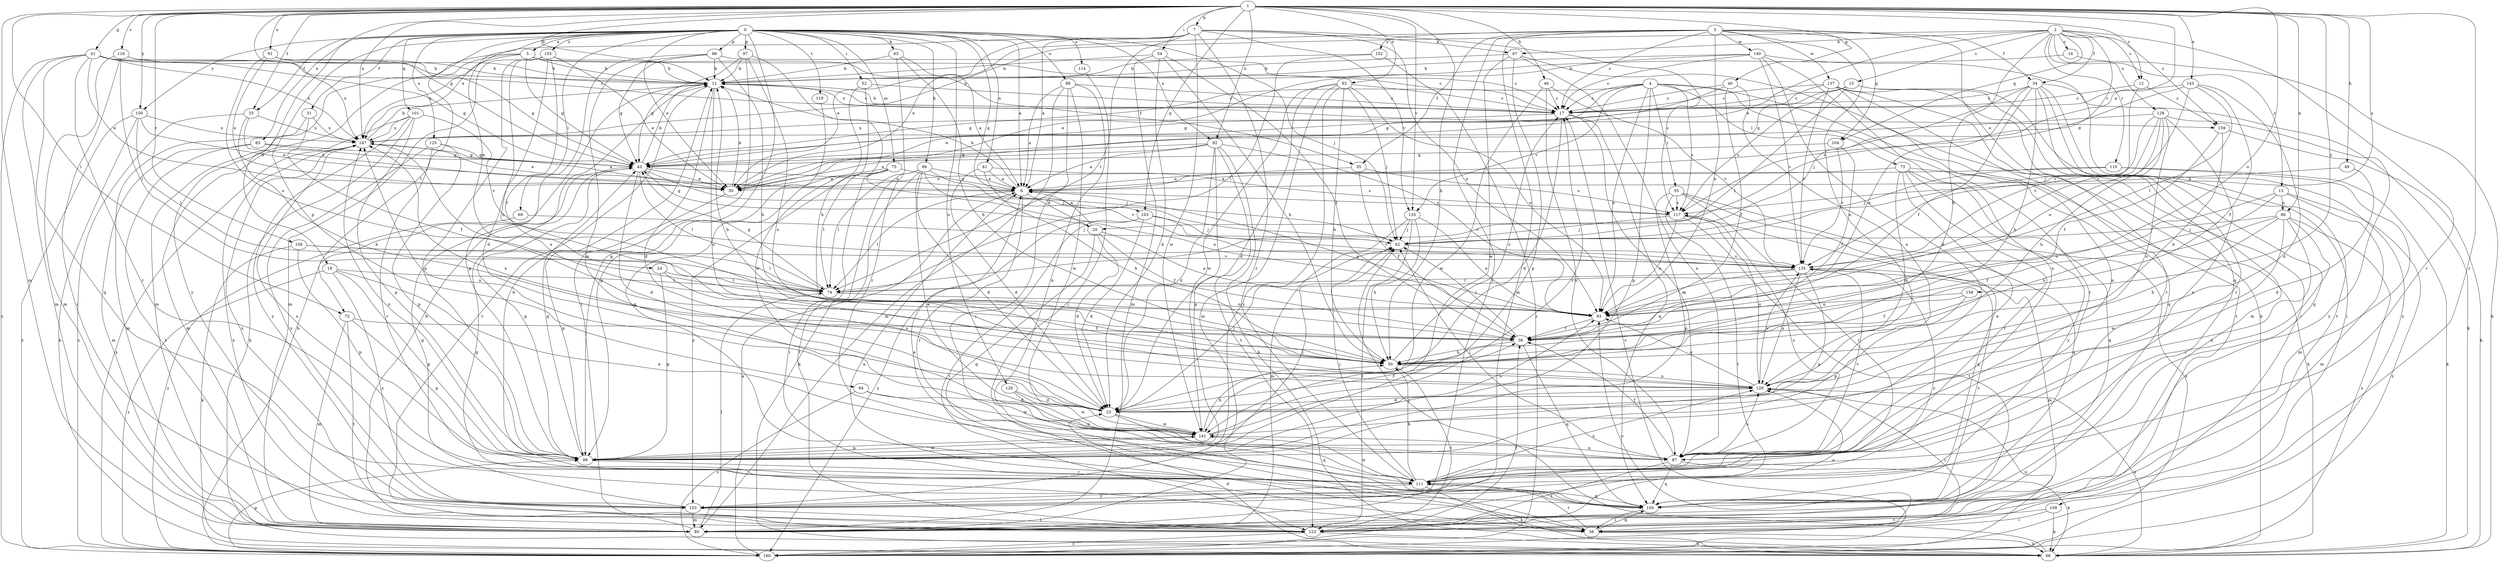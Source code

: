 strict digraph  {
0;
1;
2;
3;
4;
5;
6;
7;
11;
12;
13;
14;
15;
17;
18;
20;
23;
24;
30;
31;
33;
34;
35;
36;
40;
41;
43;
46;
49;
50;
52;
54;
55;
56;
62;
63;
66;
67;
68;
69;
72;
73;
74;
75;
80;
81;
82;
83;
86;
87;
88;
91;
92;
93;
94;
96;
97;
99;
101;
103;
104;
105;
108;
109;
110;
111;
114;
116;
117;
119;
123;
125;
126;
128;
129;
133;
135;
137;
140;
141;
143;
147;
150;
152;
153;
155;
158;
159;
160;
0 -> 5  [label=a];
0 -> 6  [label=a];
0 -> 18  [label=d];
0 -> 24  [label=e];
0 -> 30  [label=e];
0 -> 31  [label=f];
0 -> 33  [label=f];
0 -> 52  [label=i];
0 -> 62  [label=j];
0 -> 63  [label=k];
0 -> 66  [label=k];
0 -> 69  [label=l];
0 -> 72  [label=l];
0 -> 75  [label=m];
0 -> 81  [label=n];
0 -> 82  [label=n];
0 -> 88  [label=o];
0 -> 94  [label=p];
0 -> 96  [label=p];
0 -> 97  [label=p];
0 -> 99  [label=p];
0 -> 101  [label=q];
0 -> 103  [label=q];
0 -> 114  [label=s];
0 -> 119  [label=t];
0 -> 125  [label=u];
0 -> 126  [label=u];
0 -> 150  [label=y];
0 -> 155  [label=z];
1 -> 6  [label=a];
1 -> 7  [label=b];
1 -> 11  [label=b];
1 -> 12  [label=c];
1 -> 33  [label=f];
1 -> 40  [label=g];
1 -> 41  [label=g];
1 -> 43  [label=g];
1 -> 46  [label=h];
1 -> 49  [label=h];
1 -> 50  [label=h];
1 -> 54  [label=i];
1 -> 72  [label=l];
1 -> 80  [label=m];
1 -> 82  [label=n];
1 -> 83  [label=n];
1 -> 86  [label=n];
1 -> 91  [label=o];
1 -> 92  [label=o];
1 -> 93  [label=o];
1 -> 103  [label=q];
1 -> 108  [label=r];
1 -> 109  [label=r];
1 -> 116  [label=s];
1 -> 117  [label=s];
1 -> 133  [label=v];
1 -> 143  [label=x];
1 -> 147  [label=x];
1 -> 150  [label=y];
1 -> 158  [label=z];
2 -> 12  [label=c];
2 -> 13  [label=c];
2 -> 14  [label=c];
2 -> 15  [label=c];
2 -> 20  [label=d];
2 -> 30  [label=e];
2 -> 34  [label=f];
2 -> 50  [label=h];
2 -> 67  [label=k];
2 -> 104  [label=q];
2 -> 110  [label=r];
2 -> 111  [label=r];
2 -> 128  [label=u];
2 -> 147  [label=x];
2 -> 159  [label=z];
3 -> 17  [label=c];
3 -> 30  [label=e];
3 -> 34  [label=f];
3 -> 35  [label=f];
3 -> 80  [label=m];
3 -> 93  [label=o];
3 -> 104  [label=q];
3 -> 105  [label=q];
3 -> 129  [label=u];
3 -> 137  [label=w];
3 -> 140  [label=w];
3 -> 152  [label=y];
3 -> 153  [label=y];
4 -> 17  [label=c];
4 -> 30  [label=e];
4 -> 43  [label=g];
4 -> 55  [label=i];
4 -> 73  [label=l];
4 -> 93  [label=o];
4 -> 99  [label=p];
4 -> 105  [label=q];
4 -> 111  [label=r];
4 -> 117  [label=s];
4 -> 133  [label=v];
5 -> 11  [label=b];
5 -> 17  [label=c];
5 -> 35  [label=f];
5 -> 43  [label=g];
5 -> 80  [label=m];
5 -> 147  [label=x];
5 -> 153  [label=y];
6 -> 11  [label=b];
6 -> 20  [label=d];
6 -> 74  [label=l];
6 -> 111  [label=r];
6 -> 117  [label=s];
7 -> 6  [label=a];
7 -> 30  [label=e];
7 -> 67  [label=k];
7 -> 74  [label=l];
7 -> 93  [label=o];
7 -> 111  [label=r];
7 -> 117  [label=s];
7 -> 133  [label=v];
7 -> 141  [label=w];
7 -> 147  [label=x];
11 -> 17  [label=c];
11 -> 23  [label=d];
11 -> 123  [label=t];
11 -> 129  [label=u];
11 -> 159  [label=z];
12 -> 17  [label=c];
12 -> 135  [label=v];
12 -> 159  [label=z];
13 -> 50  [label=h];
13 -> 80  [label=m];
13 -> 86  [label=n];
13 -> 93  [label=o];
13 -> 160  [label=z];
14 -> 11  [label=b];
14 -> 68  [label=k];
15 -> 17  [label=c];
15 -> 43  [label=g];
15 -> 56  [label=i];
15 -> 74  [label=l];
15 -> 80  [label=m];
15 -> 117  [label=s];
17 -> 11  [label=b];
17 -> 23  [label=d];
17 -> 87  [label=n];
17 -> 105  [label=q];
17 -> 147  [label=x];
18 -> 74  [label=l];
18 -> 87  [label=n];
18 -> 99  [label=p];
18 -> 153  [label=y];
18 -> 160  [label=z];
20 -> 6  [label=a];
20 -> 23  [label=d];
20 -> 36  [label=f];
20 -> 43  [label=g];
20 -> 93  [label=o];
20 -> 105  [label=q];
23 -> 36  [label=f];
23 -> 62  [label=j];
23 -> 105  [label=q];
23 -> 141  [label=w];
23 -> 147  [label=x];
24 -> 74  [label=l];
24 -> 99  [label=p];
24 -> 129  [label=u];
30 -> 11  [label=b];
30 -> 99  [label=p];
31 -> 36  [label=f];
31 -> 80  [label=m];
31 -> 147  [label=x];
33 -> 30  [label=e];
33 -> 50  [label=h];
33 -> 147  [label=x];
33 -> 160  [label=z];
34 -> 17  [label=c];
34 -> 36  [label=f];
34 -> 50  [label=h];
34 -> 62  [label=j];
34 -> 68  [label=k];
34 -> 93  [label=o];
34 -> 105  [label=q];
34 -> 111  [label=r];
34 -> 123  [label=t];
35 -> 6  [label=a];
35 -> 36  [label=f];
35 -> 117  [label=s];
36 -> 50  [label=h];
36 -> 62  [label=j];
36 -> 105  [label=q];
36 -> 147  [label=x];
40 -> 17  [label=c];
40 -> 36  [label=f];
40 -> 43  [label=g];
40 -> 129  [label=u];
41 -> 11  [label=b];
41 -> 17  [label=c];
41 -> 30  [label=e];
41 -> 43  [label=g];
41 -> 80  [label=m];
41 -> 105  [label=q];
41 -> 111  [label=r];
41 -> 147  [label=x];
41 -> 160  [label=z];
43 -> 6  [label=a];
43 -> 11  [label=b];
43 -> 23  [label=d];
43 -> 30  [label=e];
43 -> 62  [label=j];
43 -> 74  [label=l];
43 -> 99  [label=p];
46 -> 17  [label=c];
46 -> 87  [label=n];
46 -> 135  [label=v];
46 -> 141  [label=w];
49 -> 6  [label=a];
49 -> 23  [label=d];
50 -> 11  [label=b];
50 -> 17  [label=c];
50 -> 123  [label=t];
50 -> 129  [label=u];
52 -> 17  [label=c];
52 -> 105  [label=q];
52 -> 141  [label=w];
54 -> 11  [label=b];
54 -> 23  [label=d];
54 -> 36  [label=f];
54 -> 50  [label=h];
54 -> 80  [label=m];
55 -> 99  [label=p];
55 -> 105  [label=q];
55 -> 111  [label=r];
55 -> 117  [label=s];
55 -> 123  [label=t];
55 -> 160  [label=z];
56 -> 6  [label=a];
56 -> 43  [label=g];
56 -> 68  [label=k];
56 -> 105  [label=q];
56 -> 111  [label=r];
62 -> 135  [label=v];
63 -> 6  [label=a];
63 -> 11  [label=b];
63 -> 50  [label=h];
63 -> 111  [label=r];
66 -> 6  [label=a];
66 -> 23  [label=d];
66 -> 68  [label=k];
66 -> 74  [label=l];
66 -> 93  [label=o];
66 -> 123  [label=t];
66 -> 135  [label=v];
66 -> 141  [label=w];
67 -> 11  [label=b];
67 -> 68  [label=k];
67 -> 87  [label=n];
67 -> 99  [label=p];
67 -> 141  [label=w];
68 -> 23  [label=d];
68 -> 62  [label=j];
68 -> 129  [label=u];
69 -> 62  [label=j];
69 -> 160  [label=z];
72 -> 36  [label=f];
72 -> 80  [label=m];
72 -> 99  [label=p];
72 -> 123  [label=t];
73 -> 6  [label=a];
73 -> 68  [label=k];
73 -> 87  [label=n];
73 -> 105  [label=q];
73 -> 111  [label=r];
73 -> 129  [label=u];
73 -> 153  [label=y];
74 -> 43  [label=g];
74 -> 93  [label=o];
75 -> 6  [label=a];
75 -> 30  [label=e];
75 -> 56  [label=i];
75 -> 62  [label=j];
75 -> 74  [label=l];
75 -> 153  [label=y];
80 -> 11  [label=b];
80 -> 74  [label=l];
80 -> 129  [label=u];
81 -> 6  [label=a];
81 -> 23  [label=d];
81 -> 50  [label=h];
81 -> 117  [label=s];
82 -> 6  [label=a];
82 -> 23  [label=d];
82 -> 30  [label=e];
82 -> 43  [label=g];
82 -> 68  [label=k];
82 -> 93  [label=o];
82 -> 99  [label=p];
82 -> 123  [label=t];
83 -> 6  [label=a];
83 -> 43  [label=g];
83 -> 80  [label=m];
83 -> 123  [label=t];
86 -> 36  [label=f];
86 -> 50  [label=h];
86 -> 62  [label=j];
86 -> 87  [label=n];
86 -> 111  [label=r];
86 -> 141  [label=w];
86 -> 160  [label=z];
87 -> 36  [label=f];
87 -> 62  [label=j];
87 -> 68  [label=k];
87 -> 105  [label=q];
87 -> 117  [label=s];
87 -> 123  [label=t];
87 -> 129  [label=u];
87 -> 135  [label=v];
88 -> 6  [label=a];
88 -> 17  [label=c];
88 -> 56  [label=i];
88 -> 80  [label=m];
88 -> 87  [label=n];
88 -> 141  [label=w];
91 -> 11  [label=b];
91 -> 30  [label=e];
91 -> 43  [label=g];
91 -> 93  [label=o];
92 -> 17  [label=c];
92 -> 23  [label=d];
92 -> 50  [label=h];
92 -> 62  [label=j];
92 -> 80  [label=m];
92 -> 93  [label=o];
92 -> 141  [label=w];
92 -> 153  [label=y];
93 -> 6  [label=a];
93 -> 36  [label=f];
94 -> 23  [label=d];
94 -> 141  [label=w];
94 -> 160  [label=z];
96 -> 11  [label=b];
96 -> 17  [label=c];
96 -> 43  [label=g];
96 -> 50  [label=h];
96 -> 99  [label=p];
96 -> 141  [label=w];
97 -> 11  [label=b];
97 -> 43  [label=g];
97 -> 50  [label=h];
97 -> 123  [label=t];
97 -> 129  [label=u];
99 -> 43  [label=g];
99 -> 62  [label=j];
99 -> 111  [label=r];
99 -> 141  [label=w];
99 -> 147  [label=x];
101 -> 68  [label=k];
101 -> 80  [label=m];
101 -> 99  [label=p];
101 -> 135  [label=v];
101 -> 147  [label=x];
101 -> 153  [label=y];
103 -> 23  [label=d];
103 -> 62  [label=j];
103 -> 123  [label=t];
103 -> 135  [label=v];
103 -> 160  [label=z];
104 -> 36  [label=f];
104 -> 43  [label=g];
104 -> 135  [label=v];
105 -> 6  [label=a];
105 -> 56  [label=i];
105 -> 135  [label=v];
108 -> 68  [label=k];
108 -> 74  [label=l];
108 -> 99  [label=p];
108 -> 135  [label=v];
109 -> 56  [label=i];
109 -> 68  [label=k];
109 -> 123  [label=t];
110 -> 30  [label=e];
110 -> 62  [label=j];
110 -> 68  [label=k];
110 -> 80  [label=m];
111 -> 11  [label=b];
111 -> 50  [label=h];
111 -> 62  [label=j];
111 -> 68  [label=k];
111 -> 105  [label=q];
111 -> 129  [label=u];
111 -> 141  [label=w];
111 -> 147  [label=x];
111 -> 153  [label=y];
114 -> 56  [label=i];
116 -> 11  [label=b];
116 -> 56  [label=i];
116 -> 74  [label=l];
116 -> 80  [label=m];
116 -> 147  [label=x];
117 -> 62  [label=j];
117 -> 93  [label=o];
117 -> 105  [label=q];
117 -> 123  [label=t];
117 -> 129  [label=u];
119 -> 99  [label=p];
123 -> 68  [label=k];
123 -> 147  [label=x];
123 -> 160  [label=z];
125 -> 43  [label=g];
125 -> 99  [label=p];
125 -> 111  [label=r];
125 -> 153  [label=y];
126 -> 23  [label=d];
126 -> 87  [label=n];
126 -> 141  [label=w];
128 -> 50  [label=h];
128 -> 62  [label=j];
128 -> 87  [label=n];
128 -> 93  [label=o];
128 -> 129  [label=u];
128 -> 135  [label=v];
128 -> 147  [label=x];
128 -> 153  [label=y];
129 -> 23  [label=d];
129 -> 56  [label=i];
129 -> 93  [label=o];
129 -> 135  [label=v];
129 -> 147  [label=x];
133 -> 50  [label=h];
133 -> 62  [label=j];
133 -> 80  [label=m];
133 -> 93  [label=o];
133 -> 123  [label=t];
135 -> 74  [label=l];
135 -> 80  [label=m];
135 -> 93  [label=o];
135 -> 99  [label=p];
135 -> 129  [label=u];
135 -> 153  [label=y];
137 -> 17  [label=c];
137 -> 43  [label=g];
137 -> 56  [label=i];
137 -> 87  [label=n];
137 -> 111  [label=r];
137 -> 123  [label=t];
137 -> 135  [label=v];
140 -> 11  [label=b];
140 -> 17  [label=c];
140 -> 23  [label=d];
140 -> 30  [label=e];
140 -> 87  [label=n];
140 -> 135  [label=v];
140 -> 160  [label=z];
141 -> 17  [label=c];
141 -> 50  [label=h];
141 -> 87  [label=n];
141 -> 93  [label=o];
141 -> 99  [label=p];
143 -> 17  [label=c];
143 -> 23  [label=d];
143 -> 36  [label=f];
143 -> 74  [label=l];
143 -> 117  [label=s];
143 -> 135  [label=v];
147 -> 11  [label=b];
147 -> 30  [label=e];
147 -> 43  [label=g];
150 -> 6  [label=a];
150 -> 68  [label=k];
150 -> 74  [label=l];
150 -> 147  [label=x];
150 -> 160  [label=z];
152 -> 11  [label=b];
152 -> 74  [label=l];
152 -> 160  [label=z];
153 -> 43  [label=g];
153 -> 80  [label=m];
153 -> 123  [label=t];
153 -> 147  [label=x];
155 -> 11  [label=b];
155 -> 23  [label=d];
155 -> 30  [label=e];
155 -> 36  [label=f];
155 -> 50  [label=h];
155 -> 80  [label=m];
155 -> 99  [label=p];
158 -> 36  [label=f];
158 -> 93  [label=o];
158 -> 99  [label=p];
159 -> 36  [label=f];
159 -> 50  [label=h];
159 -> 68  [label=k];
160 -> 6  [label=a];
160 -> 11  [label=b];
160 -> 17  [label=c];
160 -> 36  [label=f];
160 -> 93  [label=o];
160 -> 99  [label=p];
160 -> 129  [label=u];
160 -> 147  [label=x];
}
